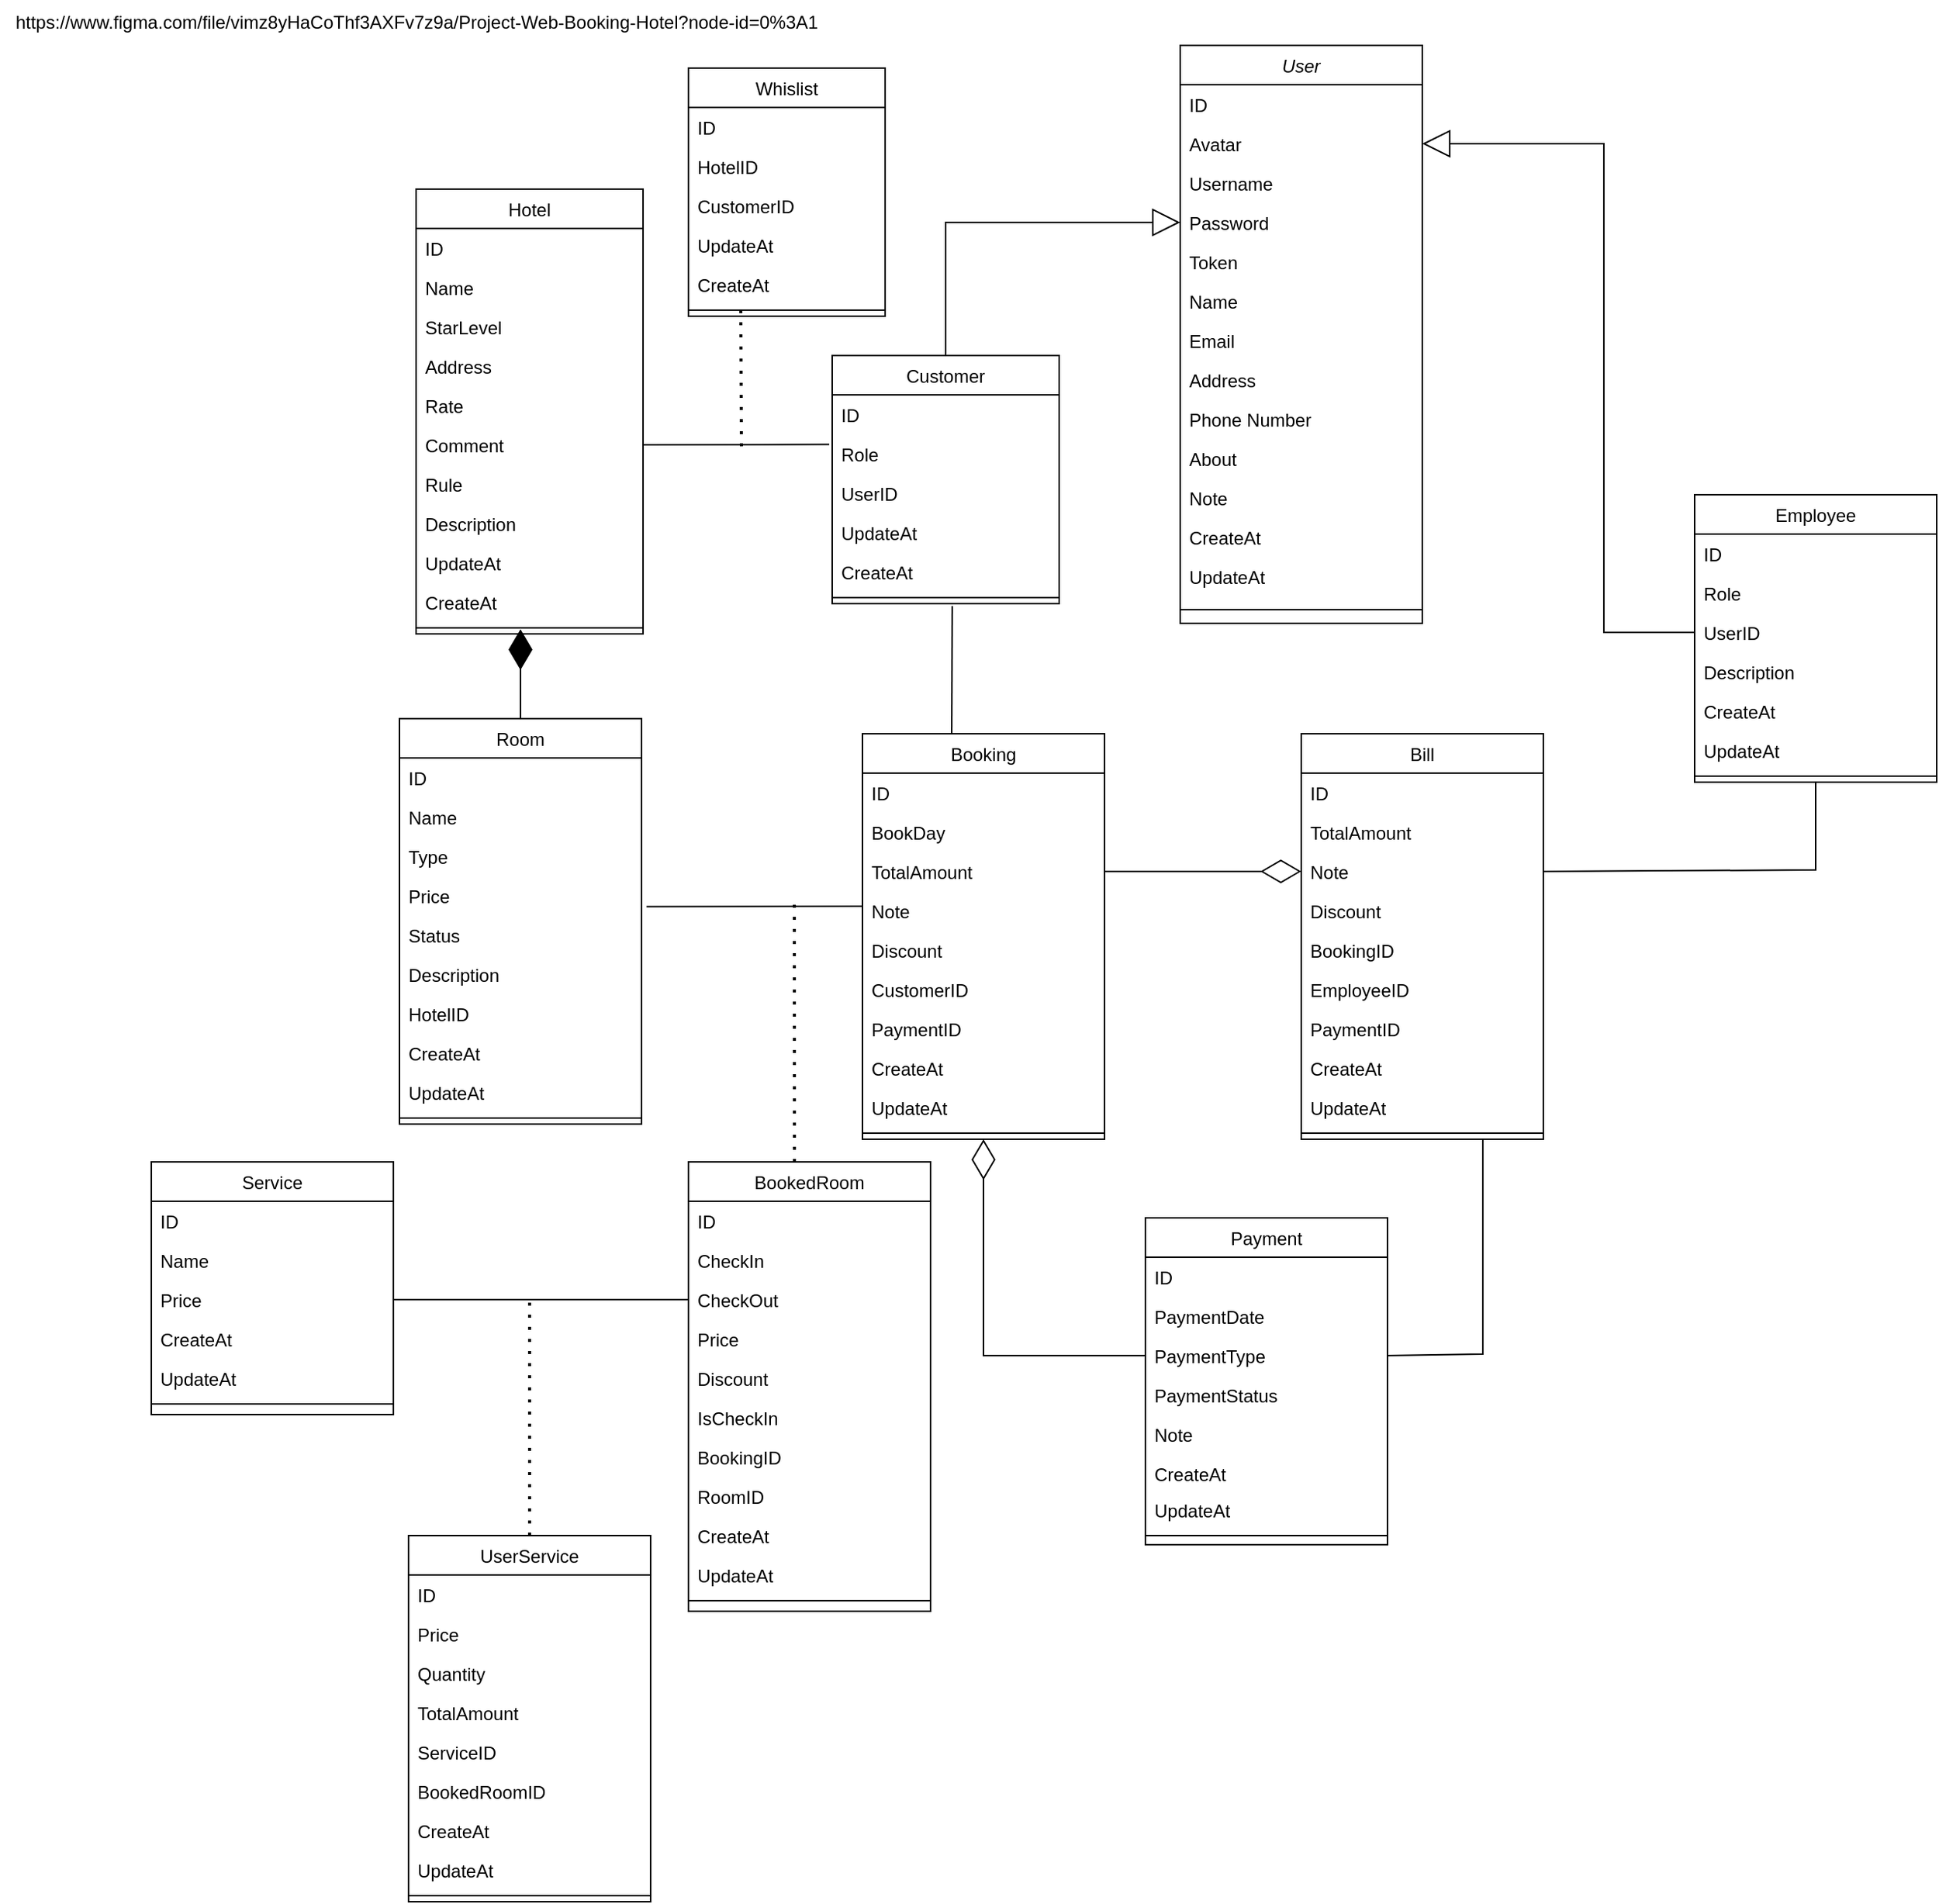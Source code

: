 <mxfile version="20.6.0" type="device" pages="2"><diagram id="C5RBs43oDa-KdzZeNtuy" name="Page-1"><mxGraphModel dx="1422" dy="794" grid="1" gridSize="10" guides="1" tooltips="1" connect="1" arrows="1" fold="1" page="1" pageScale="1" pageWidth="827" pageHeight="1169" math="0" shadow="0"><root><mxCell id="WIyWlLk6GJQsqaUBKTNV-0"/><mxCell id="WIyWlLk6GJQsqaUBKTNV-1" parent="WIyWlLk6GJQsqaUBKTNV-0"/><mxCell id="zkfFHV4jXpPFQw0GAbJ--0" value="User" style="swimlane;fontStyle=2;align=center;verticalAlign=top;childLayout=stackLayout;horizontal=1;startSize=26;horizontalStack=0;resizeParent=1;resizeLast=0;collapsible=1;marginBottom=0;rounded=0;shadow=0;strokeWidth=1;" parent="WIyWlLk6GJQsqaUBKTNV-1" vertex="1"><mxGeometry x="850" y="45" width="160" height="382" as="geometry"><mxRectangle x="230" y="140" width="160" height="26" as="alternateBounds"/></mxGeometry></mxCell><mxCell id="zkfFHV4jXpPFQw0GAbJ--1" value="ID" style="text;align=left;verticalAlign=top;spacingLeft=4;spacingRight=4;overflow=hidden;rotatable=0;points=[[0,0.5],[1,0.5]];portConstraint=eastwest;" parent="zkfFHV4jXpPFQw0GAbJ--0" vertex="1"><mxGeometry y="26" width="160" height="26" as="geometry"/></mxCell><mxCell id="jmFdJ8kF6SUvU3GAJ8kG-0" value="Avatar" style="text;align=left;verticalAlign=top;spacingLeft=4;spacingRight=4;overflow=hidden;rotatable=0;points=[[0,0.5],[1,0.5]];portConstraint=eastwest;rounded=0;shadow=0;html=0;" parent="zkfFHV4jXpPFQw0GAbJ--0" vertex="1"><mxGeometry y="52" width="160" height="26" as="geometry"/></mxCell><mxCell id="B1h-OeWwEYmxaDekXPjs-0" value="Username" style="text;align=left;verticalAlign=top;spacingLeft=4;spacingRight=4;overflow=hidden;rotatable=0;points=[[0,0.5],[1,0.5]];portConstraint=eastwest;rounded=0;shadow=0;html=0;" parent="zkfFHV4jXpPFQw0GAbJ--0" vertex="1"><mxGeometry y="78" width="160" height="26" as="geometry"/></mxCell><mxCell id="B1h-OeWwEYmxaDekXPjs-1" value="Password" style="text;align=left;verticalAlign=top;spacingLeft=4;spacingRight=4;overflow=hidden;rotatable=0;points=[[0,0.5],[1,0.5]];portConstraint=eastwest;rounded=0;shadow=0;html=0;" parent="zkfFHV4jXpPFQw0GAbJ--0" vertex="1"><mxGeometry y="104" width="160" height="26" as="geometry"/></mxCell><mxCell id="B1h-OeWwEYmxaDekXPjs-2" value="Token" style="text;align=left;verticalAlign=top;spacingLeft=4;spacingRight=4;overflow=hidden;rotatable=0;points=[[0,0.5],[1,0.5]];portConstraint=eastwest;rounded=0;shadow=0;html=0;" parent="zkfFHV4jXpPFQw0GAbJ--0" vertex="1"><mxGeometry y="130" width="160" height="26" as="geometry"/></mxCell><mxCell id="GE9-pRFRCLjbhR-xz_jM-2" value="Name" style="text;align=left;verticalAlign=top;spacingLeft=4;spacingRight=4;overflow=hidden;rotatable=0;points=[[0,0.5],[1,0.5]];portConstraint=eastwest;rounded=0;shadow=0;html=0;" parent="zkfFHV4jXpPFQw0GAbJ--0" vertex="1"><mxGeometry y="156" width="160" height="26" as="geometry"/></mxCell><mxCell id="jmFdJ8kF6SUvU3GAJ8kG-2" value="Email" style="text;align=left;verticalAlign=top;spacingLeft=4;spacingRight=4;overflow=hidden;rotatable=0;points=[[0,0.5],[1,0.5]];portConstraint=eastwest;rounded=0;shadow=0;html=0;" parent="zkfFHV4jXpPFQw0GAbJ--0" vertex="1"><mxGeometry y="182" width="160" height="26" as="geometry"/></mxCell><mxCell id="jmFdJ8kF6SUvU3GAJ8kG-1" value="Address" style="text;align=left;verticalAlign=top;spacingLeft=4;spacingRight=4;overflow=hidden;rotatable=0;points=[[0,0.5],[1,0.5]];portConstraint=eastwest;rounded=0;shadow=0;html=0;" parent="zkfFHV4jXpPFQw0GAbJ--0" vertex="1"><mxGeometry y="208" width="160" height="26" as="geometry"/></mxCell><mxCell id="zkfFHV4jXpPFQw0GAbJ--2" value="Phone Number" style="text;align=left;verticalAlign=top;spacingLeft=4;spacingRight=4;overflow=hidden;rotatable=0;points=[[0,0.5],[1,0.5]];portConstraint=eastwest;rounded=0;shadow=0;html=0;" parent="zkfFHV4jXpPFQw0GAbJ--0" vertex="1"><mxGeometry y="234" width="160" height="26" as="geometry"/></mxCell><mxCell id="GE9-pRFRCLjbhR-xz_jM-0" value="About" style="text;align=left;verticalAlign=top;spacingLeft=4;spacingRight=4;overflow=hidden;rotatable=0;points=[[0,0.5],[1,0.5]];portConstraint=eastwest;rounded=0;shadow=0;html=0;" parent="zkfFHV4jXpPFQw0GAbJ--0" vertex="1"><mxGeometry y="260" width="160" height="26" as="geometry"/></mxCell><mxCell id="zkfFHV4jXpPFQw0GAbJ--3" value="Note" style="text;align=left;verticalAlign=top;spacingLeft=4;spacingRight=4;overflow=hidden;rotatable=0;points=[[0,0.5],[1,0.5]];portConstraint=eastwest;rounded=0;shadow=0;html=0;" parent="zkfFHV4jXpPFQw0GAbJ--0" vertex="1"><mxGeometry y="286" width="160" height="26" as="geometry"/></mxCell><mxCell id="ivudxAQdU_lXGqCSkj-i-0" value="CreateAt" style="text;align=left;verticalAlign=top;spacingLeft=4;spacingRight=4;overflow=hidden;rotatable=0;points=[[0,0.5],[1,0.5]];portConstraint=eastwest;rounded=0;shadow=0;html=0;" parent="zkfFHV4jXpPFQw0GAbJ--0" vertex="1"><mxGeometry y="312" width="160" height="26" as="geometry"/></mxCell><mxCell id="ivudxAQdU_lXGqCSkj-i-1" value="UpdateAt" style="text;align=left;verticalAlign=top;spacingLeft=4;spacingRight=4;overflow=hidden;rotatable=0;points=[[0,0.5],[1,0.5]];portConstraint=eastwest;rounded=0;shadow=0;html=0;" parent="zkfFHV4jXpPFQw0GAbJ--0" vertex="1"><mxGeometry y="338" width="160" height="26" as="geometry"/></mxCell><mxCell id="zkfFHV4jXpPFQw0GAbJ--4" value="" style="line;html=1;strokeWidth=1;align=left;verticalAlign=middle;spacingTop=-1;spacingLeft=3;spacingRight=3;rotatable=0;labelPosition=right;points=[];portConstraint=eastwest;" parent="zkfFHV4jXpPFQw0GAbJ--0" vertex="1"><mxGeometry y="364" width="160" height="18" as="geometry"/></mxCell><mxCell id="zkfFHV4jXpPFQw0GAbJ--6" value="Booking" style="swimlane;fontStyle=0;align=center;verticalAlign=top;childLayout=stackLayout;horizontal=1;startSize=26;horizontalStack=0;resizeParent=1;resizeLast=0;collapsible=1;marginBottom=0;rounded=0;shadow=0;strokeWidth=1;" parent="WIyWlLk6GJQsqaUBKTNV-1" vertex="1"><mxGeometry x="640" y="500" width="160" height="268" as="geometry"><mxRectangle x="130" y="380" width="160" height="26" as="alternateBounds"/></mxGeometry></mxCell><mxCell id="zkfFHV4jXpPFQw0GAbJ--7" value="ID" style="text;align=left;verticalAlign=top;spacingLeft=4;spacingRight=4;overflow=hidden;rotatable=0;points=[[0,0.5],[1,0.5]];portConstraint=eastwest;" parent="zkfFHV4jXpPFQw0GAbJ--6" vertex="1"><mxGeometry y="26" width="160" height="26" as="geometry"/></mxCell><mxCell id="jmFdJ8kF6SUvU3GAJ8kG-24" value="BookDay" style="text;align=left;verticalAlign=top;spacingLeft=4;spacingRight=4;overflow=hidden;rotatable=0;points=[[0,0.5],[1,0.5]];portConstraint=eastwest;rounded=0;shadow=0;html=0;" parent="zkfFHV4jXpPFQw0GAbJ--6" vertex="1"><mxGeometry y="52" width="160" height="26" as="geometry"/></mxCell><mxCell id="jmFdJ8kF6SUvU3GAJ8kG-26" value="TotalAmount" style="text;align=left;verticalAlign=top;spacingLeft=4;spacingRight=4;overflow=hidden;rotatable=0;points=[[0,0.5],[1,0.5]];portConstraint=eastwest;rounded=0;shadow=0;html=0;" parent="zkfFHV4jXpPFQw0GAbJ--6" vertex="1"><mxGeometry y="78" width="160" height="26" as="geometry"/></mxCell><mxCell id="jmFdJ8kF6SUvU3GAJ8kG-25" value="Note" style="text;align=left;verticalAlign=top;spacingLeft=4;spacingRight=4;overflow=hidden;rotatable=0;points=[[0,0.5],[1,0.5]];portConstraint=eastwest;rounded=0;shadow=0;html=0;" parent="zkfFHV4jXpPFQw0GAbJ--6" vertex="1"><mxGeometry y="104" width="160" height="26" as="geometry"/></mxCell><mxCell id="zkfFHV4jXpPFQw0GAbJ--8" value="Discount" style="text;align=left;verticalAlign=top;spacingLeft=4;spacingRight=4;overflow=hidden;rotatable=0;points=[[0,0.5],[1,0.5]];portConstraint=eastwest;rounded=0;shadow=0;html=0;" parent="zkfFHV4jXpPFQw0GAbJ--6" vertex="1"><mxGeometry y="130" width="160" height="26" as="geometry"/></mxCell><mxCell id="NdkSSaYke5MbalLZSqm9-23" value="CustomerID" style="text;align=left;verticalAlign=top;spacingLeft=4;spacingRight=4;overflow=hidden;rotatable=0;points=[[0,0.5],[1,0.5]];portConstraint=eastwest;rounded=0;shadow=0;html=0;" parent="zkfFHV4jXpPFQw0GAbJ--6" vertex="1"><mxGeometry y="156" width="160" height="26" as="geometry"/></mxCell><mxCell id="NdkSSaYke5MbalLZSqm9-24" value="PaymentID" style="text;align=left;verticalAlign=top;spacingLeft=4;spacingRight=4;overflow=hidden;rotatable=0;points=[[0,0.5],[1,0.5]];portConstraint=eastwest;rounded=0;shadow=0;html=0;" parent="zkfFHV4jXpPFQw0GAbJ--6" vertex="1"><mxGeometry y="182" width="160" height="26" as="geometry"/></mxCell><mxCell id="ivudxAQdU_lXGqCSkj-i-8" value="CreateAt" style="text;align=left;verticalAlign=top;spacingLeft=4;spacingRight=4;overflow=hidden;rotatable=0;points=[[0,0.5],[1,0.5]];portConstraint=eastwest;rounded=0;shadow=0;html=0;" parent="zkfFHV4jXpPFQw0GAbJ--6" vertex="1"><mxGeometry y="208" width="160" height="26" as="geometry"/></mxCell><mxCell id="ivudxAQdU_lXGqCSkj-i-9" value="UpdateAt" style="text;align=left;verticalAlign=top;spacingLeft=4;spacingRight=4;overflow=hidden;rotatable=0;points=[[0,0.5],[1,0.5]];portConstraint=eastwest;rounded=0;shadow=0;html=0;" parent="zkfFHV4jXpPFQw0GAbJ--6" vertex="1"><mxGeometry y="234" width="160" height="26" as="geometry"/></mxCell><mxCell id="zkfFHV4jXpPFQw0GAbJ--9" value="" style="line;html=1;strokeWidth=1;align=left;verticalAlign=middle;spacingTop=-1;spacingLeft=3;spacingRight=3;rotatable=0;labelPosition=right;points=[];portConstraint=eastwest;" parent="zkfFHV4jXpPFQw0GAbJ--6" vertex="1"><mxGeometry y="260" width="160" height="8" as="geometry"/></mxCell><mxCell id="zkfFHV4jXpPFQw0GAbJ--13" value="Employee" style="swimlane;fontStyle=0;align=center;verticalAlign=top;childLayout=stackLayout;horizontal=1;startSize=26;horizontalStack=0;resizeParent=1;resizeLast=0;collapsible=1;marginBottom=0;rounded=0;shadow=0;strokeWidth=1;" parent="WIyWlLk6GJQsqaUBKTNV-1" vertex="1"><mxGeometry x="1190" y="342" width="160" height="190" as="geometry"><mxRectangle x="340" y="380" width="170" height="26" as="alternateBounds"/></mxGeometry></mxCell><mxCell id="zkfFHV4jXpPFQw0GAbJ--20" value="ID" style="text;align=left;verticalAlign=top;spacingLeft=4;spacingRight=4;overflow=hidden;rotatable=0;points=[[0,0.5],[1,0.5]];portConstraint=eastwest;rounded=0;shadow=0;html=0;" parent="zkfFHV4jXpPFQw0GAbJ--13" vertex="1"><mxGeometry y="26" width="160" height="26" as="geometry"/></mxCell><mxCell id="jmFdJ8kF6SUvU3GAJ8kG-15" value="Role" style="text;align=left;verticalAlign=top;spacingLeft=4;spacingRight=4;overflow=hidden;rotatable=0;points=[[0,0.5],[1,0.5]];portConstraint=eastwest;rounded=0;shadow=0;html=0;" parent="zkfFHV4jXpPFQw0GAbJ--13" vertex="1"><mxGeometry y="52" width="160" height="26" as="geometry"/></mxCell><mxCell id="NdkSSaYke5MbalLZSqm9-5" value="UserID" style="text;align=left;verticalAlign=top;spacingLeft=4;spacingRight=4;overflow=hidden;rotatable=0;points=[[0,0.5],[1,0.5]];portConstraint=eastwest;" parent="zkfFHV4jXpPFQw0GAbJ--13" vertex="1"><mxGeometry y="78" width="160" height="26" as="geometry"/></mxCell><mxCell id="jmFdJ8kF6SUvU3GAJ8kG-17" value="Description" style="text;align=left;verticalAlign=top;spacingLeft=4;spacingRight=4;overflow=hidden;rotatable=0;points=[[0,0.5],[1,0.5]];portConstraint=eastwest;rounded=0;shadow=0;html=0;" parent="zkfFHV4jXpPFQw0GAbJ--13" vertex="1"><mxGeometry y="104" width="160" height="26" as="geometry"/></mxCell><mxCell id="ivudxAQdU_lXGqCSkj-i-6" value="CreateAt" style="text;align=left;verticalAlign=top;spacingLeft=4;spacingRight=4;overflow=hidden;rotatable=0;points=[[0,0.5],[1,0.5]];portConstraint=eastwest;rounded=0;shadow=0;html=0;" parent="zkfFHV4jXpPFQw0GAbJ--13" vertex="1"><mxGeometry y="130" width="160" height="26" as="geometry"/></mxCell><mxCell id="ivudxAQdU_lXGqCSkj-i-7" value="UpdateAt" style="text;align=left;verticalAlign=top;spacingLeft=4;spacingRight=4;overflow=hidden;rotatable=0;points=[[0,0.5],[1,0.5]];portConstraint=eastwest;rounded=0;shadow=0;html=0;" parent="zkfFHV4jXpPFQw0GAbJ--13" vertex="1"><mxGeometry y="156" width="160" height="26" as="geometry"/></mxCell><mxCell id="zkfFHV4jXpPFQw0GAbJ--15" value="" style="line;html=1;strokeWidth=1;align=left;verticalAlign=middle;spacingTop=-1;spacingLeft=3;spacingRight=3;rotatable=0;labelPosition=right;points=[];portConstraint=eastwest;" parent="zkfFHV4jXpPFQw0GAbJ--13" vertex="1"><mxGeometry y="182" width="160" height="8" as="geometry"/></mxCell><mxCell id="zkfFHV4jXpPFQw0GAbJ--17" value="Customer" style="swimlane;fontStyle=0;align=center;verticalAlign=top;childLayout=stackLayout;horizontal=1;startSize=26;horizontalStack=0;resizeParent=1;resizeLast=0;collapsible=1;marginBottom=0;rounded=0;shadow=0;strokeWidth=1;" parent="WIyWlLk6GJQsqaUBKTNV-1" vertex="1"><mxGeometry x="620" y="250" width="150" height="164" as="geometry"><mxRectangle x="550" y="140" width="160" height="26" as="alternateBounds"/></mxGeometry></mxCell><mxCell id="jmFdJ8kF6SUvU3GAJ8kG-11" value="ID" style="text;align=left;verticalAlign=top;spacingLeft=4;spacingRight=4;overflow=hidden;rotatable=0;points=[[0,0.5],[1,0.5]];portConstraint=eastwest;" parent="zkfFHV4jXpPFQw0GAbJ--17" vertex="1"><mxGeometry y="26" width="150" height="26" as="geometry"/></mxCell><mxCell id="GE9-pRFRCLjbhR-xz_jM-4" value="Role" style="text;align=left;verticalAlign=top;spacingLeft=4;spacingRight=4;overflow=hidden;rotatable=0;points=[[0,0.5],[1,0.5]];portConstraint=eastwest;" parent="zkfFHV4jXpPFQw0GAbJ--17" vertex="1"><mxGeometry y="52" width="150" height="26" as="geometry"/></mxCell><mxCell id="NdkSSaYke5MbalLZSqm9-4" value="UserID" style="text;align=left;verticalAlign=top;spacingLeft=4;spacingRight=4;overflow=hidden;rotatable=0;points=[[0,0.5],[1,0.5]];portConstraint=eastwest;" parent="zkfFHV4jXpPFQw0GAbJ--17" vertex="1"><mxGeometry y="78" width="150" height="26" as="geometry"/></mxCell><mxCell id="ivudxAQdU_lXGqCSkj-i-3" value="UpdateAt" style="text;align=left;verticalAlign=top;spacingLeft=4;spacingRight=4;overflow=hidden;rotatable=0;points=[[0,0.5],[1,0.5]];portConstraint=eastwest;rounded=0;shadow=0;html=0;" parent="zkfFHV4jXpPFQw0GAbJ--17" vertex="1"><mxGeometry y="104" width="150" height="26" as="geometry"/></mxCell><mxCell id="ivudxAQdU_lXGqCSkj-i-2" value="CreateAt" style="text;align=left;verticalAlign=top;spacingLeft=4;spacingRight=4;overflow=hidden;rotatable=0;points=[[0,0.5],[1,0.5]];portConstraint=eastwest;rounded=0;shadow=0;html=0;" parent="zkfFHV4jXpPFQw0GAbJ--17" vertex="1"><mxGeometry y="130" width="150" height="26" as="geometry"/></mxCell><mxCell id="zkfFHV4jXpPFQw0GAbJ--23" value="" style="line;html=1;strokeWidth=1;align=left;verticalAlign=middle;spacingTop=-1;spacingLeft=3;spacingRight=3;rotatable=0;labelPosition=right;points=[];portConstraint=eastwest;" parent="zkfFHV4jXpPFQw0GAbJ--17" vertex="1"><mxGeometry y="156" width="150" height="8" as="geometry"/></mxCell><mxCell id="ivudxAQdU_lXGqCSkj-i-11" value="Room" style="swimlane;fontStyle=0;align=center;verticalAlign=top;childLayout=stackLayout;horizontal=1;startSize=26;horizontalStack=0;resizeParent=1;resizeLast=0;collapsible=1;marginBottom=0;rounded=0;shadow=0;strokeWidth=1;" parent="WIyWlLk6GJQsqaUBKTNV-1" vertex="1"><mxGeometry x="334" y="490" width="160" height="268" as="geometry"><mxRectangle x="130" y="380" width="160" height="26" as="alternateBounds"/></mxGeometry></mxCell><mxCell id="ivudxAQdU_lXGqCSkj-i-12" value="ID" style="text;align=left;verticalAlign=top;spacingLeft=4;spacingRight=4;overflow=hidden;rotatable=0;points=[[0,0.5],[1,0.5]];portConstraint=eastwest;" parent="ivudxAQdU_lXGqCSkj-i-11" vertex="1"><mxGeometry y="26" width="160" height="26" as="geometry"/></mxCell><mxCell id="ivudxAQdU_lXGqCSkj-i-13" value="Name" style="text;align=left;verticalAlign=top;spacingLeft=4;spacingRight=4;overflow=hidden;rotatable=0;points=[[0,0.5],[1,0.5]];portConstraint=eastwest;rounded=0;shadow=0;html=0;" parent="ivudxAQdU_lXGqCSkj-i-11" vertex="1"><mxGeometry y="52" width="160" height="26" as="geometry"/></mxCell><mxCell id="ivudxAQdU_lXGqCSkj-i-14" value="Type" style="text;align=left;verticalAlign=top;spacingLeft=4;spacingRight=4;overflow=hidden;rotatable=0;points=[[0,0.5],[1,0.5]];portConstraint=eastwest;rounded=0;shadow=0;html=0;" parent="ivudxAQdU_lXGqCSkj-i-11" vertex="1"><mxGeometry y="78" width="160" height="26" as="geometry"/></mxCell><mxCell id="ivudxAQdU_lXGqCSkj-i-15" value="Price" style="text;align=left;verticalAlign=top;spacingLeft=4;spacingRight=4;overflow=hidden;rotatable=0;points=[[0,0.5],[1,0.5]];portConstraint=eastwest;rounded=0;shadow=0;html=0;" parent="ivudxAQdU_lXGqCSkj-i-11" vertex="1"><mxGeometry y="104" width="160" height="26" as="geometry"/></mxCell><mxCell id="GE9-pRFRCLjbhR-xz_jM-26" value="Status" style="text;align=left;verticalAlign=top;spacingLeft=4;spacingRight=4;overflow=hidden;rotatable=0;points=[[0,0.5],[1,0.5]];portConstraint=eastwest;rounded=0;shadow=0;html=0;" parent="ivudxAQdU_lXGqCSkj-i-11" vertex="1"><mxGeometry y="130" width="160" height="26" as="geometry"/></mxCell><mxCell id="ivudxAQdU_lXGqCSkj-i-20" value="Description" style="text;align=left;verticalAlign=top;spacingLeft=4;spacingRight=4;overflow=hidden;rotatable=0;points=[[0,0.5],[1,0.5]];portConstraint=eastwest;rounded=0;shadow=0;html=0;" parent="ivudxAQdU_lXGqCSkj-i-11" vertex="1"><mxGeometry y="156" width="160" height="26" as="geometry"/></mxCell><mxCell id="NdkSSaYke5MbalLZSqm9-6" value="HotelID" style="text;align=left;verticalAlign=top;spacingLeft=4;spacingRight=4;overflow=hidden;rotatable=0;points=[[0,0.5],[1,0.5]];portConstraint=eastwest;rounded=0;shadow=0;html=0;" parent="ivudxAQdU_lXGqCSkj-i-11" vertex="1"><mxGeometry y="182" width="160" height="26" as="geometry"/></mxCell><mxCell id="ivudxAQdU_lXGqCSkj-i-17" value="CreateAt" style="text;align=left;verticalAlign=top;spacingLeft=4;spacingRight=4;overflow=hidden;rotatable=0;points=[[0,0.5],[1,0.5]];portConstraint=eastwest;rounded=0;shadow=0;html=0;" parent="ivudxAQdU_lXGqCSkj-i-11" vertex="1"><mxGeometry y="208" width="160" height="26" as="geometry"/></mxCell><mxCell id="ivudxAQdU_lXGqCSkj-i-18" value="UpdateAt" style="text;align=left;verticalAlign=top;spacingLeft=4;spacingRight=4;overflow=hidden;rotatable=0;points=[[0,0.5],[1,0.5]];portConstraint=eastwest;rounded=0;shadow=0;html=0;" parent="ivudxAQdU_lXGqCSkj-i-11" vertex="1"><mxGeometry y="234" width="160" height="26" as="geometry"/></mxCell><mxCell id="ivudxAQdU_lXGqCSkj-i-19" value="" style="line;html=1;strokeWidth=1;align=left;verticalAlign=middle;spacingTop=-1;spacingLeft=3;spacingRight=3;rotatable=0;labelPosition=right;points=[];portConstraint=eastwest;" parent="ivudxAQdU_lXGqCSkj-i-11" vertex="1"><mxGeometry y="260" width="160" height="8" as="geometry"/></mxCell><mxCell id="ivudxAQdU_lXGqCSkj-i-21" value="BookedRoom" style="swimlane;fontStyle=0;align=center;verticalAlign=top;childLayout=stackLayout;horizontal=1;startSize=26;horizontalStack=0;resizeParent=1;resizeLast=0;collapsible=1;marginBottom=0;rounded=0;shadow=0;strokeWidth=1;" parent="WIyWlLk6GJQsqaUBKTNV-1" vertex="1"><mxGeometry x="525" y="783" width="160" height="297" as="geometry"><mxRectangle x="130" y="380" width="160" height="26" as="alternateBounds"/></mxGeometry></mxCell><mxCell id="ivudxAQdU_lXGqCSkj-i-22" value="ID" style="text;align=left;verticalAlign=top;spacingLeft=4;spacingRight=4;overflow=hidden;rotatable=0;points=[[0,0.5],[1,0.5]];portConstraint=eastwest;" parent="ivudxAQdU_lXGqCSkj-i-21" vertex="1"><mxGeometry y="26" width="160" height="26" as="geometry"/></mxCell><mxCell id="ivudxAQdU_lXGqCSkj-i-23" value="CheckIn" style="text;align=left;verticalAlign=top;spacingLeft=4;spacingRight=4;overflow=hidden;rotatable=0;points=[[0,0.5],[1,0.5]];portConstraint=eastwest;rounded=0;shadow=0;html=0;" parent="ivudxAQdU_lXGqCSkj-i-21" vertex="1"><mxGeometry y="52" width="160" height="26" as="geometry"/></mxCell><mxCell id="ivudxAQdU_lXGqCSkj-i-24" value="CheckOut" style="text;align=left;verticalAlign=top;spacingLeft=4;spacingRight=4;overflow=hidden;rotatable=0;points=[[0,0.5],[1,0.5]];portConstraint=eastwest;rounded=0;shadow=0;html=0;" parent="ivudxAQdU_lXGqCSkj-i-21" vertex="1"><mxGeometry y="78" width="160" height="26" as="geometry"/></mxCell><mxCell id="ivudxAQdU_lXGqCSkj-i-25" value="Price" style="text;align=left;verticalAlign=top;spacingLeft=4;spacingRight=4;overflow=hidden;rotatable=0;points=[[0,0.5],[1,0.5]];portConstraint=eastwest;rounded=0;shadow=0;html=0;" parent="ivudxAQdU_lXGqCSkj-i-21" vertex="1"><mxGeometry y="104" width="160" height="26" as="geometry"/></mxCell><mxCell id="ivudxAQdU_lXGqCSkj-i-26" value="Discount" style="text;align=left;verticalAlign=top;spacingLeft=4;spacingRight=4;overflow=hidden;rotatable=0;points=[[0,0.5],[1,0.5]];portConstraint=eastwest;rounded=0;shadow=0;html=0;" parent="ivudxAQdU_lXGqCSkj-i-21" vertex="1"><mxGeometry y="130" width="160" height="26" as="geometry"/></mxCell><mxCell id="ivudxAQdU_lXGqCSkj-i-32" value="IsCheckIn" style="text;align=left;verticalAlign=top;spacingLeft=4;spacingRight=4;overflow=hidden;rotatable=0;points=[[0,0.5],[1,0.5]];portConstraint=eastwest;rounded=0;shadow=0;html=0;" parent="ivudxAQdU_lXGqCSkj-i-21" vertex="1"><mxGeometry y="156" width="160" height="26" as="geometry"/></mxCell><mxCell id="NdkSSaYke5MbalLZSqm9-25" value="BookingID" style="text;align=left;verticalAlign=top;spacingLeft=4;spacingRight=4;overflow=hidden;rotatable=0;points=[[0,0.5],[1,0.5]];portConstraint=eastwest;rounded=0;shadow=0;html=0;" parent="ivudxAQdU_lXGqCSkj-i-21" vertex="1"><mxGeometry y="182" width="160" height="26" as="geometry"/></mxCell><mxCell id="NdkSSaYke5MbalLZSqm9-26" value="RoomID" style="text;align=left;verticalAlign=top;spacingLeft=4;spacingRight=4;overflow=hidden;rotatable=0;points=[[0,0.5],[1,0.5]];portConstraint=eastwest;rounded=0;shadow=0;html=0;" parent="ivudxAQdU_lXGqCSkj-i-21" vertex="1"><mxGeometry y="208" width="160" height="26" as="geometry"/></mxCell><mxCell id="ivudxAQdU_lXGqCSkj-i-27" value="CreateAt" style="text;align=left;verticalAlign=top;spacingLeft=4;spacingRight=4;overflow=hidden;rotatable=0;points=[[0,0.5],[1,0.5]];portConstraint=eastwest;rounded=0;shadow=0;html=0;" parent="ivudxAQdU_lXGqCSkj-i-21" vertex="1"><mxGeometry y="234" width="160" height="26" as="geometry"/></mxCell><mxCell id="ivudxAQdU_lXGqCSkj-i-28" value="UpdateAt" style="text;align=left;verticalAlign=top;spacingLeft=4;spacingRight=4;overflow=hidden;rotatable=0;points=[[0,0.5],[1,0.5]];portConstraint=eastwest;rounded=0;shadow=0;html=0;" parent="ivudxAQdU_lXGqCSkj-i-21" vertex="1"><mxGeometry y="260" width="160" height="26" as="geometry"/></mxCell><mxCell id="ivudxAQdU_lXGqCSkj-i-29" value="" style="line;html=1;strokeWidth=1;align=left;verticalAlign=middle;spacingTop=-1;spacingLeft=3;spacingRight=3;rotatable=0;labelPosition=right;points=[];portConstraint=eastwest;" parent="ivudxAQdU_lXGqCSkj-i-21" vertex="1"><mxGeometry y="286" width="160" height="8" as="geometry"/></mxCell><mxCell id="ivudxAQdU_lXGqCSkj-i-30" value="" style="endArrow=none;html=1;rounded=0;exitX=0.983;exitY=-0.108;exitDx=0;exitDy=0;exitPerimeter=0;" parent="WIyWlLk6GJQsqaUBKTNV-1" edge="1"><mxGeometry width="50" height="50" relative="1" as="geometry"><mxPoint x="497.28" y="614.192" as="sourcePoint"/><mxPoint x="640" y="614" as="targetPoint"/></mxGeometry></mxCell><mxCell id="ivudxAQdU_lXGqCSkj-i-31" value="" style="endArrow=none;dashed=1;html=1;dashPattern=1 3;strokeWidth=2;rounded=0;exitX=0.438;exitY=0;exitDx=0;exitDy=0;exitPerimeter=0;" parent="WIyWlLk6GJQsqaUBKTNV-1" source="ivudxAQdU_lXGqCSkj-i-21" edge="1"><mxGeometry width="50" height="50" relative="1" as="geometry"><mxPoint x="620" y="720" as="sourcePoint"/><mxPoint x="595" y="610" as="targetPoint"/></mxGeometry></mxCell><mxCell id="ivudxAQdU_lXGqCSkj-i-33" value="Service" style="swimlane;fontStyle=0;align=center;verticalAlign=top;childLayout=stackLayout;horizontal=1;startSize=26;horizontalStack=0;resizeParent=1;resizeLast=0;collapsible=1;marginBottom=0;rounded=0;shadow=0;strokeWidth=1;" parent="WIyWlLk6GJQsqaUBKTNV-1" vertex="1"><mxGeometry x="170" y="783" width="160" height="167" as="geometry"><mxRectangle x="340" y="380" width="170" height="26" as="alternateBounds"/></mxGeometry></mxCell><mxCell id="ivudxAQdU_lXGqCSkj-i-34" value="ID" style="text;align=left;verticalAlign=top;spacingLeft=4;spacingRight=4;overflow=hidden;rotatable=0;points=[[0,0.5],[1,0.5]];portConstraint=eastwest;rounded=0;shadow=0;html=0;" parent="ivudxAQdU_lXGqCSkj-i-33" vertex="1"><mxGeometry y="26" width="160" height="26" as="geometry"/></mxCell><mxCell id="ivudxAQdU_lXGqCSkj-i-35" value="Name" style="text;align=left;verticalAlign=top;spacingLeft=4;spacingRight=4;overflow=hidden;rotatable=0;points=[[0,0.5],[1,0.5]];portConstraint=eastwest;rounded=0;shadow=0;html=0;" parent="ivudxAQdU_lXGqCSkj-i-33" vertex="1"><mxGeometry y="52" width="160" height="26" as="geometry"/></mxCell><mxCell id="ivudxAQdU_lXGqCSkj-i-37" value="Price" style="text;align=left;verticalAlign=top;spacingLeft=4;spacingRight=4;overflow=hidden;rotatable=0;points=[[0,0.5],[1,0.5]];portConstraint=eastwest;rounded=0;shadow=0;html=0;" parent="ivudxAQdU_lXGqCSkj-i-33" vertex="1"><mxGeometry y="78" width="160" height="26" as="geometry"/></mxCell><mxCell id="ivudxAQdU_lXGqCSkj-i-38" value="CreateAt" style="text;align=left;verticalAlign=top;spacingLeft=4;spacingRight=4;overflow=hidden;rotatable=0;points=[[0,0.5],[1,0.5]];portConstraint=eastwest;rounded=0;shadow=0;html=0;" parent="ivudxAQdU_lXGqCSkj-i-33" vertex="1"><mxGeometry y="104" width="160" height="26" as="geometry"/></mxCell><mxCell id="ivudxAQdU_lXGqCSkj-i-39" value="UpdateAt" style="text;align=left;verticalAlign=top;spacingLeft=4;spacingRight=4;overflow=hidden;rotatable=0;points=[[0,0.5],[1,0.5]];portConstraint=eastwest;rounded=0;shadow=0;html=0;" parent="ivudxAQdU_lXGqCSkj-i-33" vertex="1"><mxGeometry y="130" width="160" height="26" as="geometry"/></mxCell><mxCell id="ivudxAQdU_lXGqCSkj-i-40" value="" style="line;html=1;strokeWidth=1;align=left;verticalAlign=middle;spacingTop=-1;spacingLeft=3;spacingRight=3;rotatable=0;labelPosition=right;points=[];portConstraint=eastwest;" parent="ivudxAQdU_lXGqCSkj-i-33" vertex="1"><mxGeometry y="156" width="160" height="8" as="geometry"/></mxCell><mxCell id="ivudxAQdU_lXGqCSkj-i-41" value="UserService" style="swimlane;fontStyle=0;align=center;verticalAlign=top;childLayout=stackLayout;horizontal=1;startSize=26;horizontalStack=0;resizeParent=1;resizeLast=0;collapsible=1;marginBottom=0;rounded=0;shadow=0;strokeWidth=1;" parent="WIyWlLk6GJQsqaUBKTNV-1" vertex="1"><mxGeometry x="340" y="1030" width="160" height="242" as="geometry"><mxRectangle x="340" y="380" width="170" height="26" as="alternateBounds"/></mxGeometry></mxCell><mxCell id="ivudxAQdU_lXGqCSkj-i-42" value="ID" style="text;align=left;verticalAlign=top;spacingLeft=4;spacingRight=4;overflow=hidden;rotatable=0;points=[[0,0.5],[1,0.5]];portConstraint=eastwest;rounded=0;shadow=0;html=0;" parent="ivudxAQdU_lXGqCSkj-i-41" vertex="1"><mxGeometry y="26" width="160" height="26" as="geometry"/></mxCell><mxCell id="ivudxAQdU_lXGqCSkj-i-43" value="Price" style="text;align=left;verticalAlign=top;spacingLeft=4;spacingRight=4;overflow=hidden;rotatable=0;points=[[0,0.5],[1,0.5]];portConstraint=eastwest;rounded=0;shadow=0;html=0;" parent="ivudxAQdU_lXGqCSkj-i-41" vertex="1"><mxGeometry y="52" width="160" height="26" as="geometry"/></mxCell><mxCell id="ivudxAQdU_lXGqCSkj-i-44" value="Quantity" style="text;align=left;verticalAlign=top;spacingLeft=4;spacingRight=4;overflow=hidden;rotatable=0;points=[[0,0.5],[1,0.5]];portConstraint=eastwest;rounded=0;shadow=0;html=0;" parent="ivudxAQdU_lXGqCSkj-i-41" vertex="1"><mxGeometry y="78" width="160" height="26" as="geometry"/></mxCell><mxCell id="ivudxAQdU_lXGqCSkj-i-45" value="TotalAmount" style="text;align=left;verticalAlign=top;spacingLeft=4;spacingRight=4;overflow=hidden;rotatable=0;points=[[0,0.5],[1,0.5]];portConstraint=eastwest;rounded=0;shadow=0;html=0;" parent="ivudxAQdU_lXGqCSkj-i-41" vertex="1"><mxGeometry y="104" width="160" height="26" as="geometry"/></mxCell><mxCell id="GE9-pRFRCLjbhR-xz_jM-20" value="ServiceID" style="text;align=left;verticalAlign=top;spacingLeft=4;spacingRight=4;overflow=hidden;rotatable=0;points=[[0,0.5],[1,0.5]];portConstraint=eastwest;rounded=0;shadow=0;html=0;" parent="ivudxAQdU_lXGqCSkj-i-41" vertex="1"><mxGeometry y="130" width="160" height="26" as="geometry"/></mxCell><mxCell id="GE9-pRFRCLjbhR-xz_jM-21" value="BookedRoomID" style="text;align=left;verticalAlign=top;spacingLeft=4;spacingRight=4;overflow=hidden;rotatable=0;points=[[0,0.5],[1,0.5]];portConstraint=eastwest;rounded=0;shadow=0;html=0;" parent="ivudxAQdU_lXGqCSkj-i-41" vertex="1"><mxGeometry y="156" width="160" height="26" as="geometry"/></mxCell><mxCell id="ivudxAQdU_lXGqCSkj-i-46" value="CreateAt" style="text;align=left;verticalAlign=top;spacingLeft=4;spacingRight=4;overflow=hidden;rotatable=0;points=[[0,0.5],[1,0.5]];portConstraint=eastwest;rounded=0;shadow=0;html=0;" parent="ivudxAQdU_lXGqCSkj-i-41" vertex="1"><mxGeometry y="182" width="160" height="26" as="geometry"/></mxCell><mxCell id="ivudxAQdU_lXGqCSkj-i-47" value="UpdateAt" style="text;align=left;verticalAlign=top;spacingLeft=4;spacingRight=4;overflow=hidden;rotatable=0;points=[[0,0.5],[1,0.5]];portConstraint=eastwest;rounded=0;shadow=0;html=0;" parent="ivudxAQdU_lXGqCSkj-i-41" vertex="1"><mxGeometry y="208" width="160" height="26" as="geometry"/></mxCell><mxCell id="ivudxAQdU_lXGqCSkj-i-48" value="" style="line;html=1;strokeWidth=1;align=left;verticalAlign=middle;spacingTop=-1;spacingLeft=3;spacingRight=3;rotatable=0;labelPosition=right;points=[];portConstraint=eastwest;" parent="ivudxAQdU_lXGqCSkj-i-41" vertex="1"><mxGeometry y="234" width="160" height="8" as="geometry"/></mxCell><mxCell id="ivudxAQdU_lXGqCSkj-i-49" value="Bill" style="swimlane;fontStyle=0;align=center;verticalAlign=top;childLayout=stackLayout;horizontal=1;startSize=26;horizontalStack=0;resizeParent=1;resizeLast=0;collapsible=1;marginBottom=0;rounded=0;shadow=0;strokeWidth=1;" parent="WIyWlLk6GJQsqaUBKTNV-1" vertex="1"><mxGeometry x="930" y="500" width="160" height="268" as="geometry"><mxRectangle x="130" y="380" width="160" height="26" as="alternateBounds"/></mxGeometry></mxCell><mxCell id="ivudxAQdU_lXGqCSkj-i-50" value="ID" style="text;align=left;verticalAlign=top;spacingLeft=4;spacingRight=4;overflow=hidden;rotatable=0;points=[[0,0.5],[1,0.5]];portConstraint=eastwest;" parent="ivudxAQdU_lXGqCSkj-i-49" vertex="1"><mxGeometry y="26" width="160" height="26" as="geometry"/></mxCell><mxCell id="ivudxAQdU_lXGqCSkj-i-52" value="TotalAmount" style="text;align=left;verticalAlign=top;spacingLeft=4;spacingRight=4;overflow=hidden;rotatable=0;points=[[0,0.5],[1,0.5]];portConstraint=eastwest;rounded=0;shadow=0;html=0;" parent="ivudxAQdU_lXGqCSkj-i-49" vertex="1"><mxGeometry y="52" width="160" height="26" as="geometry"/></mxCell><mxCell id="ivudxAQdU_lXGqCSkj-i-53" value="Note" style="text;align=left;verticalAlign=top;spacingLeft=4;spacingRight=4;overflow=hidden;rotatable=0;points=[[0,0.5],[1,0.5]];portConstraint=eastwest;rounded=0;shadow=0;html=0;" parent="ivudxAQdU_lXGqCSkj-i-49" vertex="1"><mxGeometry y="78" width="160" height="26" as="geometry"/></mxCell><mxCell id="ivudxAQdU_lXGqCSkj-i-54" value="Discount" style="text;align=left;verticalAlign=top;spacingLeft=4;spacingRight=4;overflow=hidden;rotatable=0;points=[[0,0.5],[1,0.5]];portConstraint=eastwest;rounded=0;shadow=0;html=0;" parent="ivudxAQdU_lXGqCSkj-i-49" vertex="1"><mxGeometry y="104" width="160" height="26" as="geometry"/></mxCell><mxCell id="NdkSSaYke5MbalLZSqm9-10" value="BookingID" style="text;align=left;verticalAlign=top;spacingLeft=4;spacingRight=4;overflow=hidden;rotatable=0;points=[[0,0.5],[1,0.5]];portConstraint=eastwest;rounded=0;shadow=0;html=0;" parent="ivudxAQdU_lXGqCSkj-i-49" vertex="1"><mxGeometry y="130" width="160" height="26" as="geometry"/></mxCell><mxCell id="NdkSSaYke5MbalLZSqm9-11" value="EmployeeID" style="text;align=left;verticalAlign=top;spacingLeft=4;spacingRight=4;overflow=hidden;rotatable=0;points=[[0,0.5],[1,0.5]];portConstraint=eastwest;rounded=0;shadow=0;html=0;" parent="ivudxAQdU_lXGqCSkj-i-49" vertex="1"><mxGeometry y="156" width="160" height="26" as="geometry"/></mxCell><mxCell id="NdkSSaYke5MbalLZSqm9-22" value="PaymentID" style="text;align=left;verticalAlign=top;spacingLeft=4;spacingRight=4;overflow=hidden;rotatable=0;points=[[0,0.5],[1,0.5]];portConstraint=eastwest;rounded=0;shadow=0;html=0;" parent="ivudxAQdU_lXGqCSkj-i-49" vertex="1"><mxGeometry y="182" width="160" height="26" as="geometry"/></mxCell><mxCell id="ivudxAQdU_lXGqCSkj-i-55" value="CreateAt" style="text;align=left;verticalAlign=top;spacingLeft=4;spacingRight=4;overflow=hidden;rotatable=0;points=[[0,0.5],[1,0.5]];portConstraint=eastwest;rounded=0;shadow=0;html=0;" parent="ivudxAQdU_lXGqCSkj-i-49" vertex="1"><mxGeometry y="208" width="160" height="26" as="geometry"/></mxCell><mxCell id="ivudxAQdU_lXGqCSkj-i-56" value="UpdateAt" style="text;align=left;verticalAlign=top;spacingLeft=4;spacingRight=4;overflow=hidden;rotatable=0;points=[[0,0.5],[1,0.5]];portConstraint=eastwest;rounded=0;shadow=0;html=0;" parent="ivudxAQdU_lXGqCSkj-i-49" vertex="1"><mxGeometry y="234" width="160" height="26" as="geometry"/></mxCell><mxCell id="ivudxAQdU_lXGqCSkj-i-57" value="" style="line;html=1;strokeWidth=1;align=left;verticalAlign=middle;spacingTop=-1;spacingLeft=3;spacingRight=3;rotatable=0;labelPosition=right;points=[];portConstraint=eastwest;" parent="ivudxAQdU_lXGqCSkj-i-49" vertex="1"><mxGeometry y="260" width="160" height="8" as="geometry"/></mxCell><mxCell id="ivudxAQdU_lXGqCSkj-i-58" value="Payment" style="swimlane;fontStyle=0;align=center;verticalAlign=top;childLayout=stackLayout;horizontal=1;startSize=26;horizontalStack=0;resizeParent=1;resizeLast=0;collapsible=1;marginBottom=0;rounded=0;shadow=0;strokeWidth=1;" parent="WIyWlLk6GJQsqaUBKTNV-1" vertex="1"><mxGeometry x="827" y="820" width="160" height="216" as="geometry"><mxRectangle x="130" y="380" width="160" height="26" as="alternateBounds"/></mxGeometry></mxCell><mxCell id="ivudxAQdU_lXGqCSkj-i-59" value="ID" style="text;align=left;verticalAlign=top;spacingLeft=4;spacingRight=4;overflow=hidden;rotatable=0;points=[[0,0.5],[1,0.5]];portConstraint=eastwest;" parent="ivudxAQdU_lXGqCSkj-i-58" vertex="1"><mxGeometry y="26" width="160" height="26" as="geometry"/></mxCell><mxCell id="ivudxAQdU_lXGqCSkj-i-60" value="PaymentDate" style="text;align=left;verticalAlign=top;spacingLeft=4;spacingRight=4;overflow=hidden;rotatable=0;points=[[0,0.5],[1,0.5]];portConstraint=eastwest;rounded=0;shadow=0;html=0;" parent="ivudxAQdU_lXGqCSkj-i-58" vertex="1"><mxGeometry y="52" width="160" height="26" as="geometry"/></mxCell><mxCell id="ivudxAQdU_lXGqCSkj-i-62" value="PaymentType" style="text;align=left;verticalAlign=top;spacingLeft=4;spacingRight=4;overflow=hidden;rotatable=0;points=[[0,0.5],[1,0.5]];portConstraint=eastwest;rounded=0;shadow=0;html=0;" parent="ivudxAQdU_lXGqCSkj-i-58" vertex="1"><mxGeometry y="78" width="160" height="26" as="geometry"/></mxCell><mxCell id="GE9-pRFRCLjbhR-xz_jM-28" value="PaymentStatus" style="text;align=left;verticalAlign=top;spacingLeft=4;spacingRight=4;overflow=hidden;rotatable=0;points=[[0,0.5],[1,0.5]];portConstraint=eastwest;rounded=0;shadow=0;html=0;" parent="ivudxAQdU_lXGqCSkj-i-58" vertex="1"><mxGeometry y="104" width="160" height="26" as="geometry"/></mxCell><mxCell id="ivudxAQdU_lXGqCSkj-i-61" value="Note" style="text;align=left;verticalAlign=top;spacingLeft=4;spacingRight=4;overflow=hidden;rotatable=0;points=[[0,0.5],[1,0.5]];portConstraint=eastwest;rounded=0;shadow=0;html=0;" parent="ivudxAQdU_lXGqCSkj-i-58" vertex="1"><mxGeometry y="130" width="160" height="26" as="geometry"/></mxCell><mxCell id="ivudxAQdU_lXGqCSkj-i-63" value="CreateAt" style="text;align=left;verticalAlign=top;spacingLeft=4;spacingRight=4;overflow=hidden;rotatable=0;points=[[0,0.5],[1,0.5]];portConstraint=eastwest;rounded=0;shadow=0;html=0;" parent="ivudxAQdU_lXGqCSkj-i-58" vertex="1"><mxGeometry y="156" width="160" height="24" as="geometry"/></mxCell><mxCell id="ivudxAQdU_lXGqCSkj-i-64" value="UpdateAt" style="text;align=left;verticalAlign=top;spacingLeft=4;spacingRight=4;overflow=hidden;rotatable=0;points=[[0,0.5],[1,0.5]];portConstraint=eastwest;rounded=0;shadow=0;html=0;" parent="ivudxAQdU_lXGqCSkj-i-58" vertex="1"><mxGeometry y="180" width="160" height="26" as="geometry"/></mxCell><mxCell id="ivudxAQdU_lXGqCSkj-i-65" value="" style="line;html=1;strokeWidth=1;align=left;verticalAlign=middle;spacingTop=-1;spacingLeft=3;spacingRight=3;rotatable=0;labelPosition=right;points=[];portConstraint=eastwest;" parent="ivudxAQdU_lXGqCSkj-i-58" vertex="1"><mxGeometry y="206" width="160" height="8" as="geometry"/></mxCell><mxCell id="ivudxAQdU_lXGqCSkj-i-71" value="Hotel" style="swimlane;fontStyle=0;align=center;verticalAlign=top;childLayout=stackLayout;horizontal=1;startSize=26;horizontalStack=0;resizeParent=1;resizeLast=0;collapsible=1;marginBottom=0;rounded=0;shadow=0;strokeWidth=1;" parent="WIyWlLk6GJQsqaUBKTNV-1" vertex="1"><mxGeometry x="345" y="140" width="150" height="294" as="geometry"><mxRectangle x="550" y="140" width="160" height="26" as="alternateBounds"/></mxGeometry></mxCell><mxCell id="ivudxAQdU_lXGqCSkj-i-72" value="ID" style="text;align=left;verticalAlign=top;spacingLeft=4;spacingRight=4;overflow=hidden;rotatable=0;points=[[0,0.5],[1,0.5]];portConstraint=eastwest;" parent="ivudxAQdU_lXGqCSkj-i-71" vertex="1"><mxGeometry y="26" width="150" height="26" as="geometry"/></mxCell><mxCell id="ivudxAQdU_lXGqCSkj-i-73" value="Name" style="text;align=left;verticalAlign=top;spacingLeft=4;spacingRight=4;overflow=hidden;rotatable=0;points=[[0,0.5],[1,0.5]];portConstraint=eastwest;" parent="ivudxAQdU_lXGqCSkj-i-71" vertex="1"><mxGeometry y="52" width="150" height="26" as="geometry"/></mxCell><mxCell id="ivudxAQdU_lXGqCSkj-i-78" value="StarLevel" style="text;align=left;verticalAlign=top;spacingLeft=4;spacingRight=4;overflow=hidden;rotatable=0;points=[[0,0.5],[1,0.5]];portConstraint=eastwest;rounded=0;shadow=0;html=0;" parent="ivudxAQdU_lXGqCSkj-i-71" vertex="1"><mxGeometry y="78" width="150" height="26" as="geometry"/></mxCell><mxCell id="ivudxAQdU_lXGqCSkj-i-79" value="Address" style="text;align=left;verticalAlign=top;spacingLeft=4;spacingRight=4;overflow=hidden;rotatable=0;points=[[0,0.5],[1,0.5]];portConstraint=eastwest;rounded=0;shadow=0;html=0;" parent="ivudxAQdU_lXGqCSkj-i-71" vertex="1"><mxGeometry y="104" width="150" height="26" as="geometry"/></mxCell><mxCell id="ivudxAQdU_lXGqCSkj-i-95" value="Rate" style="text;align=left;verticalAlign=top;spacingLeft=4;spacingRight=4;overflow=hidden;rotatable=0;points=[[0,0.5],[1,0.5]];portConstraint=eastwest;rounded=0;shadow=0;html=0;" parent="ivudxAQdU_lXGqCSkj-i-71" vertex="1"><mxGeometry y="130" width="150" height="26" as="geometry"/></mxCell><mxCell id="GE9-pRFRCLjbhR-xz_jM-25" value="Comment" style="text;align=left;verticalAlign=top;spacingLeft=4;spacingRight=4;overflow=hidden;rotatable=0;points=[[0,0.5],[1,0.5]];portConstraint=eastwest;rounded=0;shadow=0;html=0;" parent="ivudxAQdU_lXGqCSkj-i-71" vertex="1"><mxGeometry y="156" width="150" height="26" as="geometry"/></mxCell><mxCell id="ivudxAQdU_lXGqCSkj-i-96" value="Rule" style="text;align=left;verticalAlign=top;spacingLeft=4;spacingRight=4;overflow=hidden;rotatable=0;points=[[0,0.5],[1,0.5]];portConstraint=eastwest;rounded=0;shadow=0;html=0;" parent="ivudxAQdU_lXGqCSkj-i-71" vertex="1"><mxGeometry y="182" width="150" height="26" as="geometry"/></mxCell><mxCell id="ivudxAQdU_lXGqCSkj-i-74" value="Description" style="text;align=left;verticalAlign=top;spacingLeft=4;spacingRight=4;overflow=hidden;rotatable=0;points=[[0,0.5],[1,0.5]];portConstraint=eastwest;rounded=0;shadow=0;html=0;" parent="ivudxAQdU_lXGqCSkj-i-71" vertex="1"><mxGeometry y="208" width="150" height="26" as="geometry"/></mxCell><mxCell id="ivudxAQdU_lXGqCSkj-i-75" value="UpdateAt" style="text;align=left;verticalAlign=top;spacingLeft=4;spacingRight=4;overflow=hidden;rotatable=0;points=[[0,0.5],[1,0.5]];portConstraint=eastwest;rounded=0;shadow=0;html=0;" parent="ivudxAQdU_lXGqCSkj-i-71" vertex="1"><mxGeometry y="234" width="150" height="26" as="geometry"/></mxCell><mxCell id="ivudxAQdU_lXGqCSkj-i-76" value="CreateAt" style="text;align=left;verticalAlign=top;spacingLeft=4;spacingRight=4;overflow=hidden;rotatable=0;points=[[0,0.5],[1,0.5]];portConstraint=eastwest;rounded=0;shadow=0;html=0;" parent="ivudxAQdU_lXGqCSkj-i-71" vertex="1"><mxGeometry y="260" width="150" height="26" as="geometry"/></mxCell><mxCell id="ivudxAQdU_lXGqCSkj-i-77" value="" style="line;html=1;strokeWidth=1;align=left;verticalAlign=middle;spacingTop=-1;spacingLeft=3;spacingRight=3;rotatable=0;labelPosition=right;points=[];portConstraint=eastwest;" parent="ivudxAQdU_lXGqCSkj-i-71" vertex="1"><mxGeometry y="286" width="150" height="8" as="geometry"/></mxCell><mxCell id="ivudxAQdU_lXGqCSkj-i-83" value="" style="endArrow=none;html=1;rounded=0;entryX=0.529;entryY=1.208;entryDx=0;entryDy=0;entryPerimeter=0;" parent="WIyWlLk6GJQsqaUBKTNV-1" target="zkfFHV4jXpPFQw0GAbJ--23" edge="1"><mxGeometry width="50" height="50" relative="1" as="geometry"><mxPoint x="699" y="500" as="sourcePoint"/><mxPoint x="830" y="500" as="targetPoint"/></mxGeometry></mxCell><mxCell id="ivudxAQdU_lXGqCSkj-i-84" value="" style="endArrow=none;html=1;rounded=0;exitX=1;exitY=0.5;exitDx=0;exitDy=0;entryX=0;entryY=0.5;entryDx=0;entryDy=0;" parent="WIyWlLk6GJQsqaUBKTNV-1" edge="1"><mxGeometry width="50" height="50" relative="1" as="geometry"><mxPoint x="330" y="874" as="sourcePoint"/><mxPoint x="525" y="874" as="targetPoint"/></mxGeometry></mxCell><mxCell id="ivudxAQdU_lXGqCSkj-i-86" value="" style="endArrow=none;dashed=1;html=1;dashPattern=1 3;strokeWidth=2;rounded=0;exitX=0.5;exitY=0;exitDx=0;exitDy=0;" parent="WIyWlLk6GJQsqaUBKTNV-1" source="ivudxAQdU_lXGqCSkj-i-41" edge="1"><mxGeometry width="50" height="50" relative="1" as="geometry"><mxPoint x="780" y="890" as="sourcePoint"/><mxPoint x="420" y="870" as="targetPoint"/></mxGeometry></mxCell><mxCell id="ivudxAQdU_lXGqCSkj-i-89" value="" style="endArrow=block;endSize=16;endFill=0;html=1;rounded=0;exitX=0.5;exitY=0;exitDx=0;exitDy=0;entryX=0;entryY=0.5;entryDx=0;entryDy=0;" parent="WIyWlLk6GJQsqaUBKTNV-1" source="zkfFHV4jXpPFQw0GAbJ--17" target="B1h-OeWwEYmxaDekXPjs-1" edge="1"><mxGeometry x="-0.144" y="63" width="160" relative="1" as="geometry"><mxPoint x="720" y="530" as="sourcePoint"/><mxPoint x="840" y="166" as="targetPoint"/><Array as="points"><mxPoint x="695" y="162"/></Array><mxPoint as="offset"/></mxGeometry></mxCell><mxCell id="ivudxAQdU_lXGqCSkj-i-90" value="" style="endArrow=block;endSize=16;endFill=0;html=1;rounded=0;exitX=0;exitY=0.5;exitDx=0;exitDy=0;entryX=1;entryY=0.5;entryDx=0;entryDy=0;" parent="WIyWlLk6GJQsqaUBKTNV-1" target="jmFdJ8kF6SUvU3GAJ8kG-0" edge="1"><mxGeometry x="-0.121" y="82" width="160" relative="1" as="geometry"><mxPoint x="1190" y="433" as="sourcePoint"/><mxPoint x="790" y="500" as="targetPoint"/><Array as="points"><mxPoint x="1130" y="433"/><mxPoint x="1130" y="233"/><mxPoint x="1130" y="110"/></Array><mxPoint as="offset"/></mxGeometry></mxCell><mxCell id="ivudxAQdU_lXGqCSkj-i-91" value="" style="endArrow=diamondThin;endFill=1;endSize=24;html=1;rounded=0;exitX=0.5;exitY=0;exitDx=0;exitDy=0;entryX=0.46;entryY=0.617;entryDx=0;entryDy=0;entryPerimeter=0;" parent="WIyWlLk6GJQsqaUBKTNV-1" source="ivudxAQdU_lXGqCSkj-i-11" target="ivudxAQdU_lXGqCSkj-i-77" edge="1"><mxGeometry width="160" relative="1" as="geometry"><mxPoint x="410" y="660" as="sourcePoint"/><mxPoint x="420" y="400" as="targetPoint"/></mxGeometry></mxCell><mxCell id="ivudxAQdU_lXGqCSkj-i-92" value="" style="endArrow=none;html=1;rounded=0;exitX=1;exitY=0.5;exitDx=0;exitDy=0;entryX=0.75;entryY=1;entryDx=0;entryDy=0;" parent="WIyWlLk6GJQsqaUBKTNV-1" source="ivudxAQdU_lXGqCSkj-i-62" target="ivudxAQdU_lXGqCSkj-i-49" edge="1"><mxGeometry width="50" height="50" relative="1" as="geometry"><mxPoint x="860" y="940" as="sourcePoint"/><mxPoint x="910" y="890" as="targetPoint"/><Array as="points"><mxPoint x="1050" y="910"/><mxPoint x="1050" y="874"/></Array></mxGeometry></mxCell><mxCell id="ivudxAQdU_lXGqCSkj-i-93" value="" style="endArrow=diamondThin;endFill=0;endSize=24;html=1;rounded=0;exitX=0;exitY=0.5;exitDx=0;exitDy=0;entryX=0.5;entryY=1;entryDx=0;entryDy=0;" parent="WIyWlLk6GJQsqaUBKTNV-1" source="ivudxAQdU_lXGqCSkj-i-62" target="zkfFHV4jXpPFQw0GAbJ--6" edge="1"><mxGeometry width="160" relative="1" as="geometry"><mxPoint x="930" y="870" as="sourcePoint"/><mxPoint x="1090" y="870" as="targetPoint"/><Array as="points"><mxPoint x="720" y="911"/><mxPoint x="720" y="874"/></Array></mxGeometry></mxCell><mxCell id="ivudxAQdU_lXGqCSkj-i-94" value="" style="endArrow=diamondThin;endFill=0;endSize=24;html=1;rounded=0;entryX=0;entryY=0.5;entryDx=0;entryDy=0;" parent="WIyWlLk6GJQsqaUBKTNV-1" source="jmFdJ8kF6SUvU3GAJ8kG-26" target="ivudxAQdU_lXGqCSkj-i-53" edge="1"><mxGeometry width="160" relative="1" as="geometry"><mxPoint x="930" y="470" as="sourcePoint"/><mxPoint x="1090" y="470" as="targetPoint"/></mxGeometry></mxCell><mxCell id="GE9-pRFRCLjbhR-xz_jM-3" value="" style="endArrow=none;html=1;rounded=0;exitX=1;exitY=0.5;exitDx=0;exitDy=0;entryX=-0.013;entryY=0.262;entryDx=0;entryDy=0;entryPerimeter=0;" parent="WIyWlLk6GJQsqaUBKTNV-1" source="GE9-pRFRCLjbhR-xz_jM-25" target="GE9-pRFRCLjbhR-xz_jM-4" edge="1"><mxGeometry width="50" height="50" relative="1" as="geometry"><mxPoint x="710" y="380" as="sourcePoint"/><mxPoint x="620" y="309" as="targetPoint"/></mxGeometry></mxCell><mxCell id="GE9-pRFRCLjbhR-xz_jM-6" value="Whislist" style="swimlane;fontStyle=0;align=center;verticalAlign=top;childLayout=stackLayout;horizontal=1;startSize=26;horizontalStack=0;resizeParent=1;resizeLast=0;collapsible=1;marginBottom=0;rounded=0;shadow=0;strokeWidth=1;" parent="WIyWlLk6GJQsqaUBKTNV-1" vertex="1"><mxGeometry x="525" y="60" width="130" height="164" as="geometry"><mxRectangle x="550" y="140" width="160" height="26" as="alternateBounds"/></mxGeometry></mxCell><mxCell id="GE9-pRFRCLjbhR-xz_jM-7" value="ID" style="text;align=left;verticalAlign=top;spacingLeft=4;spacingRight=4;overflow=hidden;rotatable=0;points=[[0,0.5],[1,0.5]];portConstraint=eastwest;" parent="GE9-pRFRCLjbhR-xz_jM-6" vertex="1"><mxGeometry y="26" width="130" height="26" as="geometry"/></mxCell><mxCell id="GE9-pRFRCLjbhR-xz_jM-18" value="HotelID" style="text;align=left;verticalAlign=top;spacingLeft=4;spacingRight=4;overflow=hidden;rotatable=0;points=[[0,0.5],[1,0.5]];portConstraint=eastwest;" parent="GE9-pRFRCLjbhR-xz_jM-6" vertex="1"><mxGeometry y="52" width="130" height="26" as="geometry"/></mxCell><mxCell id="GE9-pRFRCLjbhR-xz_jM-19" value="CustomerID" style="text;align=left;verticalAlign=top;spacingLeft=4;spacingRight=4;overflow=hidden;rotatable=0;points=[[0,0.5],[1,0.5]];portConstraint=eastwest;" parent="GE9-pRFRCLjbhR-xz_jM-6" vertex="1"><mxGeometry y="78" width="130" height="26" as="geometry"/></mxCell><mxCell id="GE9-pRFRCLjbhR-xz_jM-14" value="UpdateAt" style="text;align=left;verticalAlign=top;spacingLeft=4;spacingRight=4;overflow=hidden;rotatable=0;points=[[0,0.5],[1,0.5]];portConstraint=eastwest;rounded=0;shadow=0;html=0;" parent="GE9-pRFRCLjbhR-xz_jM-6" vertex="1"><mxGeometry y="104" width="130" height="26" as="geometry"/></mxCell><mxCell id="GE9-pRFRCLjbhR-xz_jM-15" value="CreateAt" style="text;align=left;verticalAlign=top;spacingLeft=4;spacingRight=4;overflow=hidden;rotatable=0;points=[[0,0.5],[1,0.5]];portConstraint=eastwest;rounded=0;shadow=0;html=0;" parent="GE9-pRFRCLjbhR-xz_jM-6" vertex="1"><mxGeometry y="130" width="130" height="26" as="geometry"/></mxCell><mxCell id="GE9-pRFRCLjbhR-xz_jM-16" value="" style="line;html=1;strokeWidth=1;align=left;verticalAlign=middle;spacingTop=-1;spacingLeft=3;spacingRight=3;rotatable=0;labelPosition=right;points=[];portConstraint=eastwest;" parent="GE9-pRFRCLjbhR-xz_jM-6" vertex="1"><mxGeometry y="156" width="130" height="8" as="geometry"/></mxCell><mxCell id="GE9-pRFRCLjbhR-xz_jM-17" value="" style="endArrow=none;dashed=1;html=1;dashPattern=1 3;strokeWidth=2;rounded=0;entryX=0.266;entryY=0.2;entryDx=0;entryDy=0;entryPerimeter=0;" parent="WIyWlLk6GJQsqaUBKTNV-1" target="GE9-pRFRCLjbhR-xz_jM-16" edge="1"><mxGeometry width="50" height="50" relative="1" as="geometry"><mxPoint x="560" y="310" as="sourcePoint"/><mxPoint x="760" y="260" as="targetPoint"/></mxGeometry></mxCell><mxCell id="NdkSSaYke5MbalLZSqm9-9" value="" style="endArrow=none;html=1;rounded=0;exitX=1;exitY=0.5;exitDx=0;exitDy=0;entryX=0.5;entryY=1;entryDx=0;entryDy=0;" parent="WIyWlLk6GJQsqaUBKTNV-1" source="ivudxAQdU_lXGqCSkj-i-53" target="zkfFHV4jXpPFQw0GAbJ--13" edge="1"><mxGeometry width="50" height="50" relative="1" as="geometry"><mxPoint x="1170" y="633" as="sourcePoint"/><mxPoint x="1220" y="583" as="targetPoint"/><Array as="points"><mxPoint x="1270" y="590"/></Array></mxGeometry></mxCell><mxCell id="4XPBkzgDOnMLIdpMQX8_-2" value="https://www.figma.com/file/vimz8yHaCoThf3AXFv7z9a/Project-Web-Booking-Hotel?node-id=0%3A1" style="text;html=1;align=center;verticalAlign=middle;resizable=0;points=[];autosize=1;strokeColor=none;fillColor=none;" parent="WIyWlLk6GJQsqaUBKTNV-1" vertex="1"><mxGeometry x="70" y="15" width="550" height="30" as="geometry"/></mxCell></root></mxGraphModel></diagram><diagram id="NO0Zyy97UDWK53Ufs2Ax" name="Trang-2"><mxGraphModel dx="1278" dy="579" grid="1" gridSize="10" guides="1" tooltips="1" connect="1" arrows="1" fold="1" page="1" pageScale="1" pageWidth="827" pageHeight="1169" math="0" shadow="0"><root><mxCell id="0"/><mxCell id="1" parent="0"/></root></mxGraphModel></diagram></mxfile>